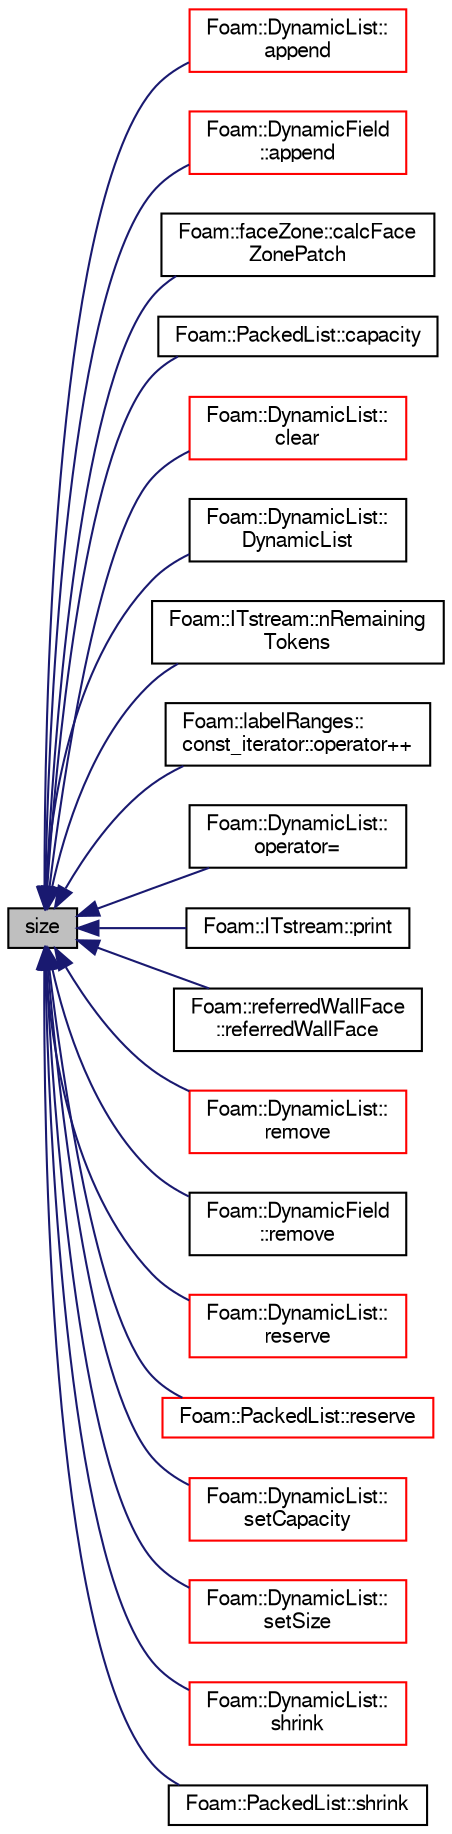 digraph "size"
{
  bgcolor="transparent";
  edge [fontname="FreeSans",fontsize="10",labelfontname="FreeSans",labelfontsize="10"];
  node [fontname="FreeSans",fontsize="10",shape=record];
  rankdir="LR";
  Node1 [label="size",height=0.2,width=0.4,color="black", fillcolor="grey75", style="filled" fontcolor="black"];
  Node1 -> Node2 [dir="back",color="midnightblue",fontsize="10",style="solid",fontname="FreeSans"];
  Node2 [label="Foam::DynamicList::\lappend",height=0.2,width=0.4,color="red",URL="$a00582.html#a7b67b42af715604376ad63a681dee6d8",tooltip="Append an element at the end of the list. "];
  Node1 -> Node3 [dir="back",color="midnightblue",fontsize="10",style="solid",fontname="FreeSans"];
  Node3 [label="Foam::DynamicField\l::append",height=0.2,width=0.4,color="red",URL="$a00575.html#a13502d5ef5b1f4dd51744972bd50c759",tooltip="Append an element at the end of the list. "];
  Node1 -> Node4 [dir="back",color="midnightblue",fontsize="10",style="solid",fontname="FreeSans"];
  Node4 [label="Foam::faceZone::calcFace\lZonePatch",height=0.2,width=0.4,color="black",URL="$a00719.html#a99cc17fa2bcb40c1c96edf4a63d586a8",tooltip="Build primitive patch. "];
  Node1 -> Node5 [dir="back",color="midnightblue",fontsize="10",style="solid",fontname="FreeSans"];
  Node5 [label="Foam::PackedList::capacity",height=0.2,width=0.4,color="black",URL="$a01707.html#ae1423bc22aed311d9d6a1f64edd40428",tooltip="The number of elements that can be stored before reallocating. "];
  Node1 -> Node6 [dir="back",color="midnightblue",fontsize="10",style="solid",fontname="FreeSans"];
  Node6 [label="Foam::DynamicList::\lclear",height=0.2,width=0.4,color="red",URL="$a00582.html#ac8bb3912a3ce86b15842e79d0b421204",tooltip="Clear the addressed list, i.e. set the size to zero. "];
  Node1 -> Node7 [dir="back",color="midnightblue",fontsize="10",style="solid",fontname="FreeSans"];
  Node7 [label="Foam::DynamicList::\lDynamicList",height=0.2,width=0.4,color="black",URL="$a00582.html#ab5ff0cfc506490806255b55569034337",tooltip="Construct null. "];
  Node1 -> Node8 [dir="back",color="midnightblue",fontsize="10",style="solid",fontname="FreeSans"];
  Node8 [label="Foam::ITstream::nRemaining\lTokens",height=0.2,width=0.4,color="black",URL="$a01178.html#a361347b902fe9b0fd6ca622f0ddb895b",tooltip="Return the number of remaining tokens. "];
  Node1 -> Node9 [dir="back",color="midnightblue",fontsize="10",style="solid",fontname="FreeSans"];
  Node9 [label="Foam::labelRanges::\lconst_iterator::operator++",height=0.2,width=0.4,color="black",URL="$a00341.html#a3be3ab703b1dbf5ae8f95a5e693a2ba9"];
  Node1 -> Node10 [dir="back",color="midnightblue",fontsize="10",style="solid",fontname="FreeSans"];
  Node10 [label="Foam::DynamicList::\loperator=",height=0.2,width=0.4,color="black",URL="$a00582.html#af07f8836d0a98573e7e01be2b17e0f48",tooltip="Assignment from DynamicList. "];
  Node1 -> Node11 [dir="back",color="midnightblue",fontsize="10",style="solid",fontname="FreeSans"];
  Node11 [label="Foam::ITstream::print",height=0.2,width=0.4,color="black",URL="$a01178.html#a396408e517abe1f8cae9d2844a18ad1e",tooltip="Print description of IOstream to Ostream. "];
  Node1 -> Node12 [dir="back",color="midnightblue",fontsize="10",style="solid",fontname="FreeSans"];
  Node12 [label="Foam::referredWallFace\l::referredWallFace",height=0.2,width=0.4,color="black",URL="$a02046.html#a98b7d96b5a50b5a948cd18424722edd3",tooltip="Construct as copy. "];
  Node1 -> Node13 [dir="back",color="midnightblue",fontsize="10",style="solid",fontname="FreeSans"];
  Node13 [label="Foam::DynamicList::\lremove",height=0.2,width=0.4,color="red",URL="$a00582.html#a11a92c7c8e39f3f023c3bcca1e5297f0",tooltip="Remove and return the top element. "];
  Node1 -> Node14 [dir="back",color="midnightblue",fontsize="10",style="solid",fontname="FreeSans"];
  Node14 [label="Foam::DynamicField\l::remove",height=0.2,width=0.4,color="black",URL="$a00575.html#a11a92c7c8e39f3f023c3bcca1e5297f0",tooltip="Remove and return the top element. "];
  Node1 -> Node15 [dir="back",color="midnightblue",fontsize="10",style="solid",fontname="FreeSans"];
  Node15 [label="Foam::DynamicList::\lreserve",height=0.2,width=0.4,color="red",URL="$a00582.html#a7294bcb6d8983466db362b4acf6e72ec",tooltip="Reserve allocation space for at least this size. "];
  Node1 -> Node16 [dir="back",color="midnightblue",fontsize="10",style="solid",fontname="FreeSans"];
  Node16 [label="Foam::PackedList::reserve",height=0.2,width=0.4,color="red",URL="$a01707.html#a7294bcb6d8983466db362b4acf6e72ec",tooltip="Reserve allocation space for at least this size. "];
  Node1 -> Node17 [dir="back",color="midnightblue",fontsize="10",style="solid",fontname="FreeSans"];
  Node17 [label="Foam::DynamicList::\lsetCapacity",height=0.2,width=0.4,color="red",URL="$a00582.html#a3769bf93f15609625d62b693c566bcd1",tooltip="Alter the size of the underlying storage. "];
  Node1 -> Node18 [dir="back",color="midnightblue",fontsize="10",style="solid",fontname="FreeSans"];
  Node18 [label="Foam::DynamicList::\lsetSize",height=0.2,width=0.4,color="red",URL="$a00582.html#aedb985ffeaf1bdbfeccc2a8730405703",tooltip="Alter the addressed list size. "];
  Node1 -> Node19 [dir="back",color="midnightblue",fontsize="10",style="solid",fontname="FreeSans"];
  Node19 [label="Foam::DynamicList::\lshrink",height=0.2,width=0.4,color="red",URL="$a00582.html#a88964e734acd91f096c914d0cc5a6e75",tooltip="Shrink the allocated space to the number of elements used. "];
  Node1 -> Node20 [dir="back",color="midnightblue",fontsize="10",style="solid",fontname="FreeSans"];
  Node20 [label="Foam::PackedList::shrink",height=0.2,width=0.4,color="black",URL="$a01707.html#a14dbce2ca2fb7da194a2bbc0628fdfed",tooltip="Shrink the allocated space to what is actually used. "];
}
